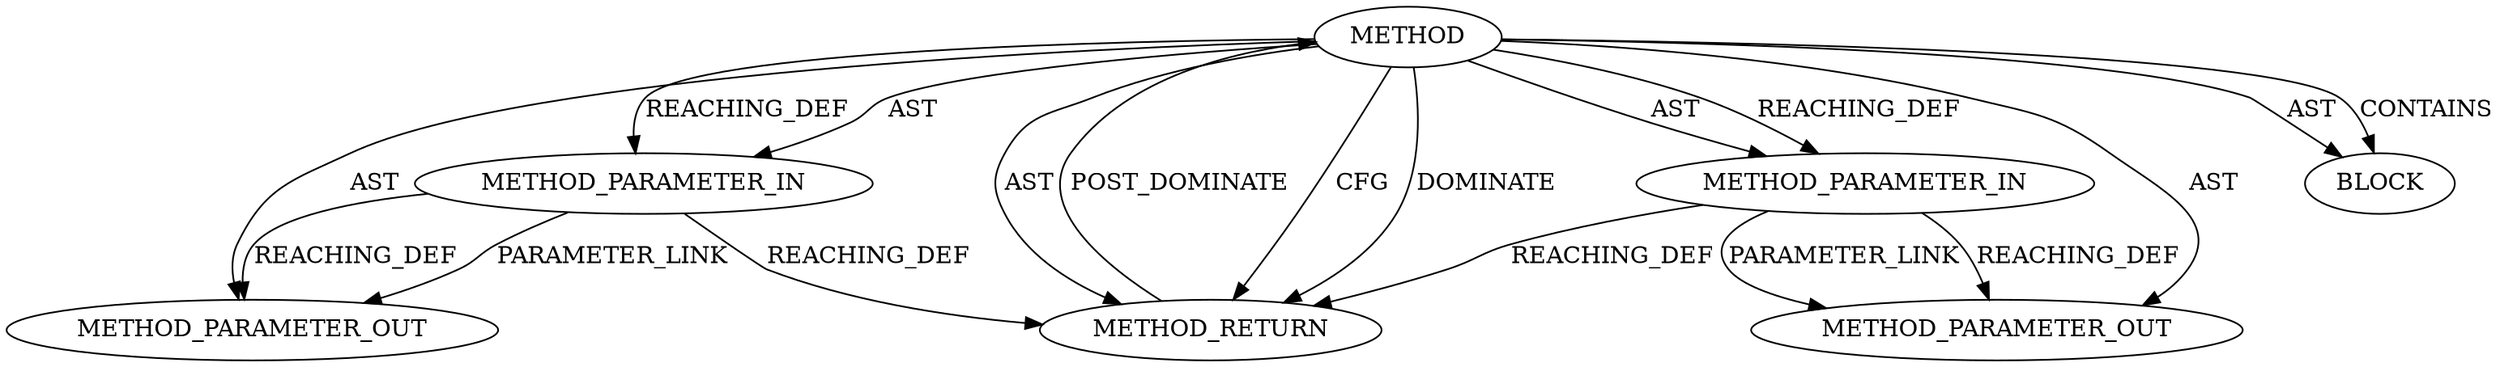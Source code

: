 digraph {
  21820 [label=METHOD_PARAMETER_OUT ORDER=1 CODE="p1" IS_VARIADIC=false TYPE_FULL_NAME="ANY" EVALUATION_STRATEGY="BY_VALUE" INDEX=1 NAME="p1"]
  21821 [label=METHOD_PARAMETER_OUT ORDER=2 CODE="p2" IS_VARIADIC=false TYPE_FULL_NAME="ANY" EVALUATION_STRATEGY="BY_VALUE" INDEX=2 NAME="p2"]
  19520 [label=METHOD_RETURN ORDER=2 CODE="RET" TYPE_FULL_NAME="ANY" EVALUATION_STRATEGY="BY_VALUE"]
  19519 [label=BLOCK ORDER=1 ARGUMENT_INDEX=1 CODE="<empty>" TYPE_FULL_NAME="ANY"]
  19516 [label=METHOD AST_PARENT_TYPE="NAMESPACE_BLOCK" AST_PARENT_FULL_NAME="<global>" ORDER=0 CODE="<empty>" FULL_NAME="tls_context.sk_destruct" IS_EXTERNAL=true FILENAME="<empty>" SIGNATURE="" NAME="sk_destruct"]
  19518 [label=METHOD_PARAMETER_IN ORDER=2 CODE="p2" IS_VARIADIC=false TYPE_FULL_NAME="ANY" EVALUATION_STRATEGY="BY_VALUE" INDEX=2 NAME="p2"]
  19517 [label=METHOD_PARAMETER_IN ORDER=1 CODE="p1" IS_VARIADIC=false TYPE_FULL_NAME="ANY" EVALUATION_STRATEGY="BY_VALUE" INDEX=1 NAME="p1"]
  19516 -> 19519 [label=AST ]
  19516 -> 21820 [label=AST ]
  19517 -> 19520 [label=REACHING_DEF VARIABLE="p1"]
  19516 -> 19520 [label=CFG ]
  19516 -> 21821 [label=AST ]
  19517 -> 21820 [label=REACHING_DEF VARIABLE="p1"]
  19516 -> 19517 [label=REACHING_DEF VARIABLE=""]
  19518 -> 21821 [label=PARAMETER_LINK ]
  19516 -> 19520 [label=DOMINATE ]
  19516 -> 19519 [label=CONTAINS ]
  19518 -> 21821 [label=REACHING_DEF VARIABLE="p2"]
  19516 -> 19518 [label=AST ]
  19520 -> 19516 [label=POST_DOMINATE ]
  19516 -> 19520 [label=AST ]
  19517 -> 21820 [label=PARAMETER_LINK ]
  19518 -> 19520 [label=REACHING_DEF VARIABLE="p2"]
  19516 -> 19517 [label=AST ]
  19516 -> 19518 [label=REACHING_DEF VARIABLE=""]
}

